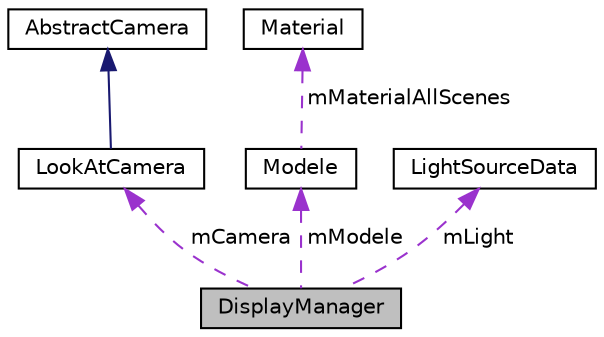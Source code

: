 digraph "DisplayManager"
{
  edge [fontname="Helvetica",fontsize="10",labelfontname="Helvetica",labelfontsize="10"];
  node [fontname="Helvetica",fontsize="10",shape=record];
  Node1 [label="DisplayManager",height=0.2,width=0.4,color="black", fillcolor="grey75", style="filled", fontcolor="black"];
  Node2 -> Node1 [dir="back",color="darkorchid3",fontsize="10",style="dashed",label=" mCamera" ,fontname="Helvetica"];
  Node2 [label="LookAtCamera",height=0.2,width=0.4,color="black", fillcolor="white", style="filled",URL="$class_look_at_camera.html",tooltip="Classe de caméra utilisant gluLookAt Classe de caméra utilisant gluLookAt et héritant de AbstractCame..."];
  Node3 -> Node2 [dir="back",color="midnightblue",fontsize="10",style="solid",fontname="Helvetica"];
  Node3 [label="AbstractCamera",height=0.2,width=0.4,color="black", fillcolor="white", style="filled",URL="$class_abstract_camera.html",tooltip="Classe de caméra abstraite Classe de caméra abstraite. "];
  Node4 -> Node1 [dir="back",color="darkorchid3",fontsize="10",style="dashed",label=" mModele" ,fontname="Helvetica"];
  Node4 [label="Modele",height=0.2,width=0.4,color="black", fillcolor="white", style="filled",URL="$class_modele.html"];
  Node5 -> Node4 [dir="back",color="darkorchid3",fontsize="10",style="dashed",label=" mMaterialAllScenes" ,fontname="Helvetica"];
  Node5 [label="Material",height=0.2,width=0.4,color="black", fillcolor="white", style="filled",URL="$struct_material.html"];
  Node6 -> Node1 [dir="back",color="darkorchid3",fontsize="10",style="dashed",label=" mLight" ,fontname="Helvetica"];
  Node6 [label="LightSourceData",height=0.2,width=0.4,color="black", fillcolor="white", style="filled",URL="$struct_light_source_data.html"];
}
